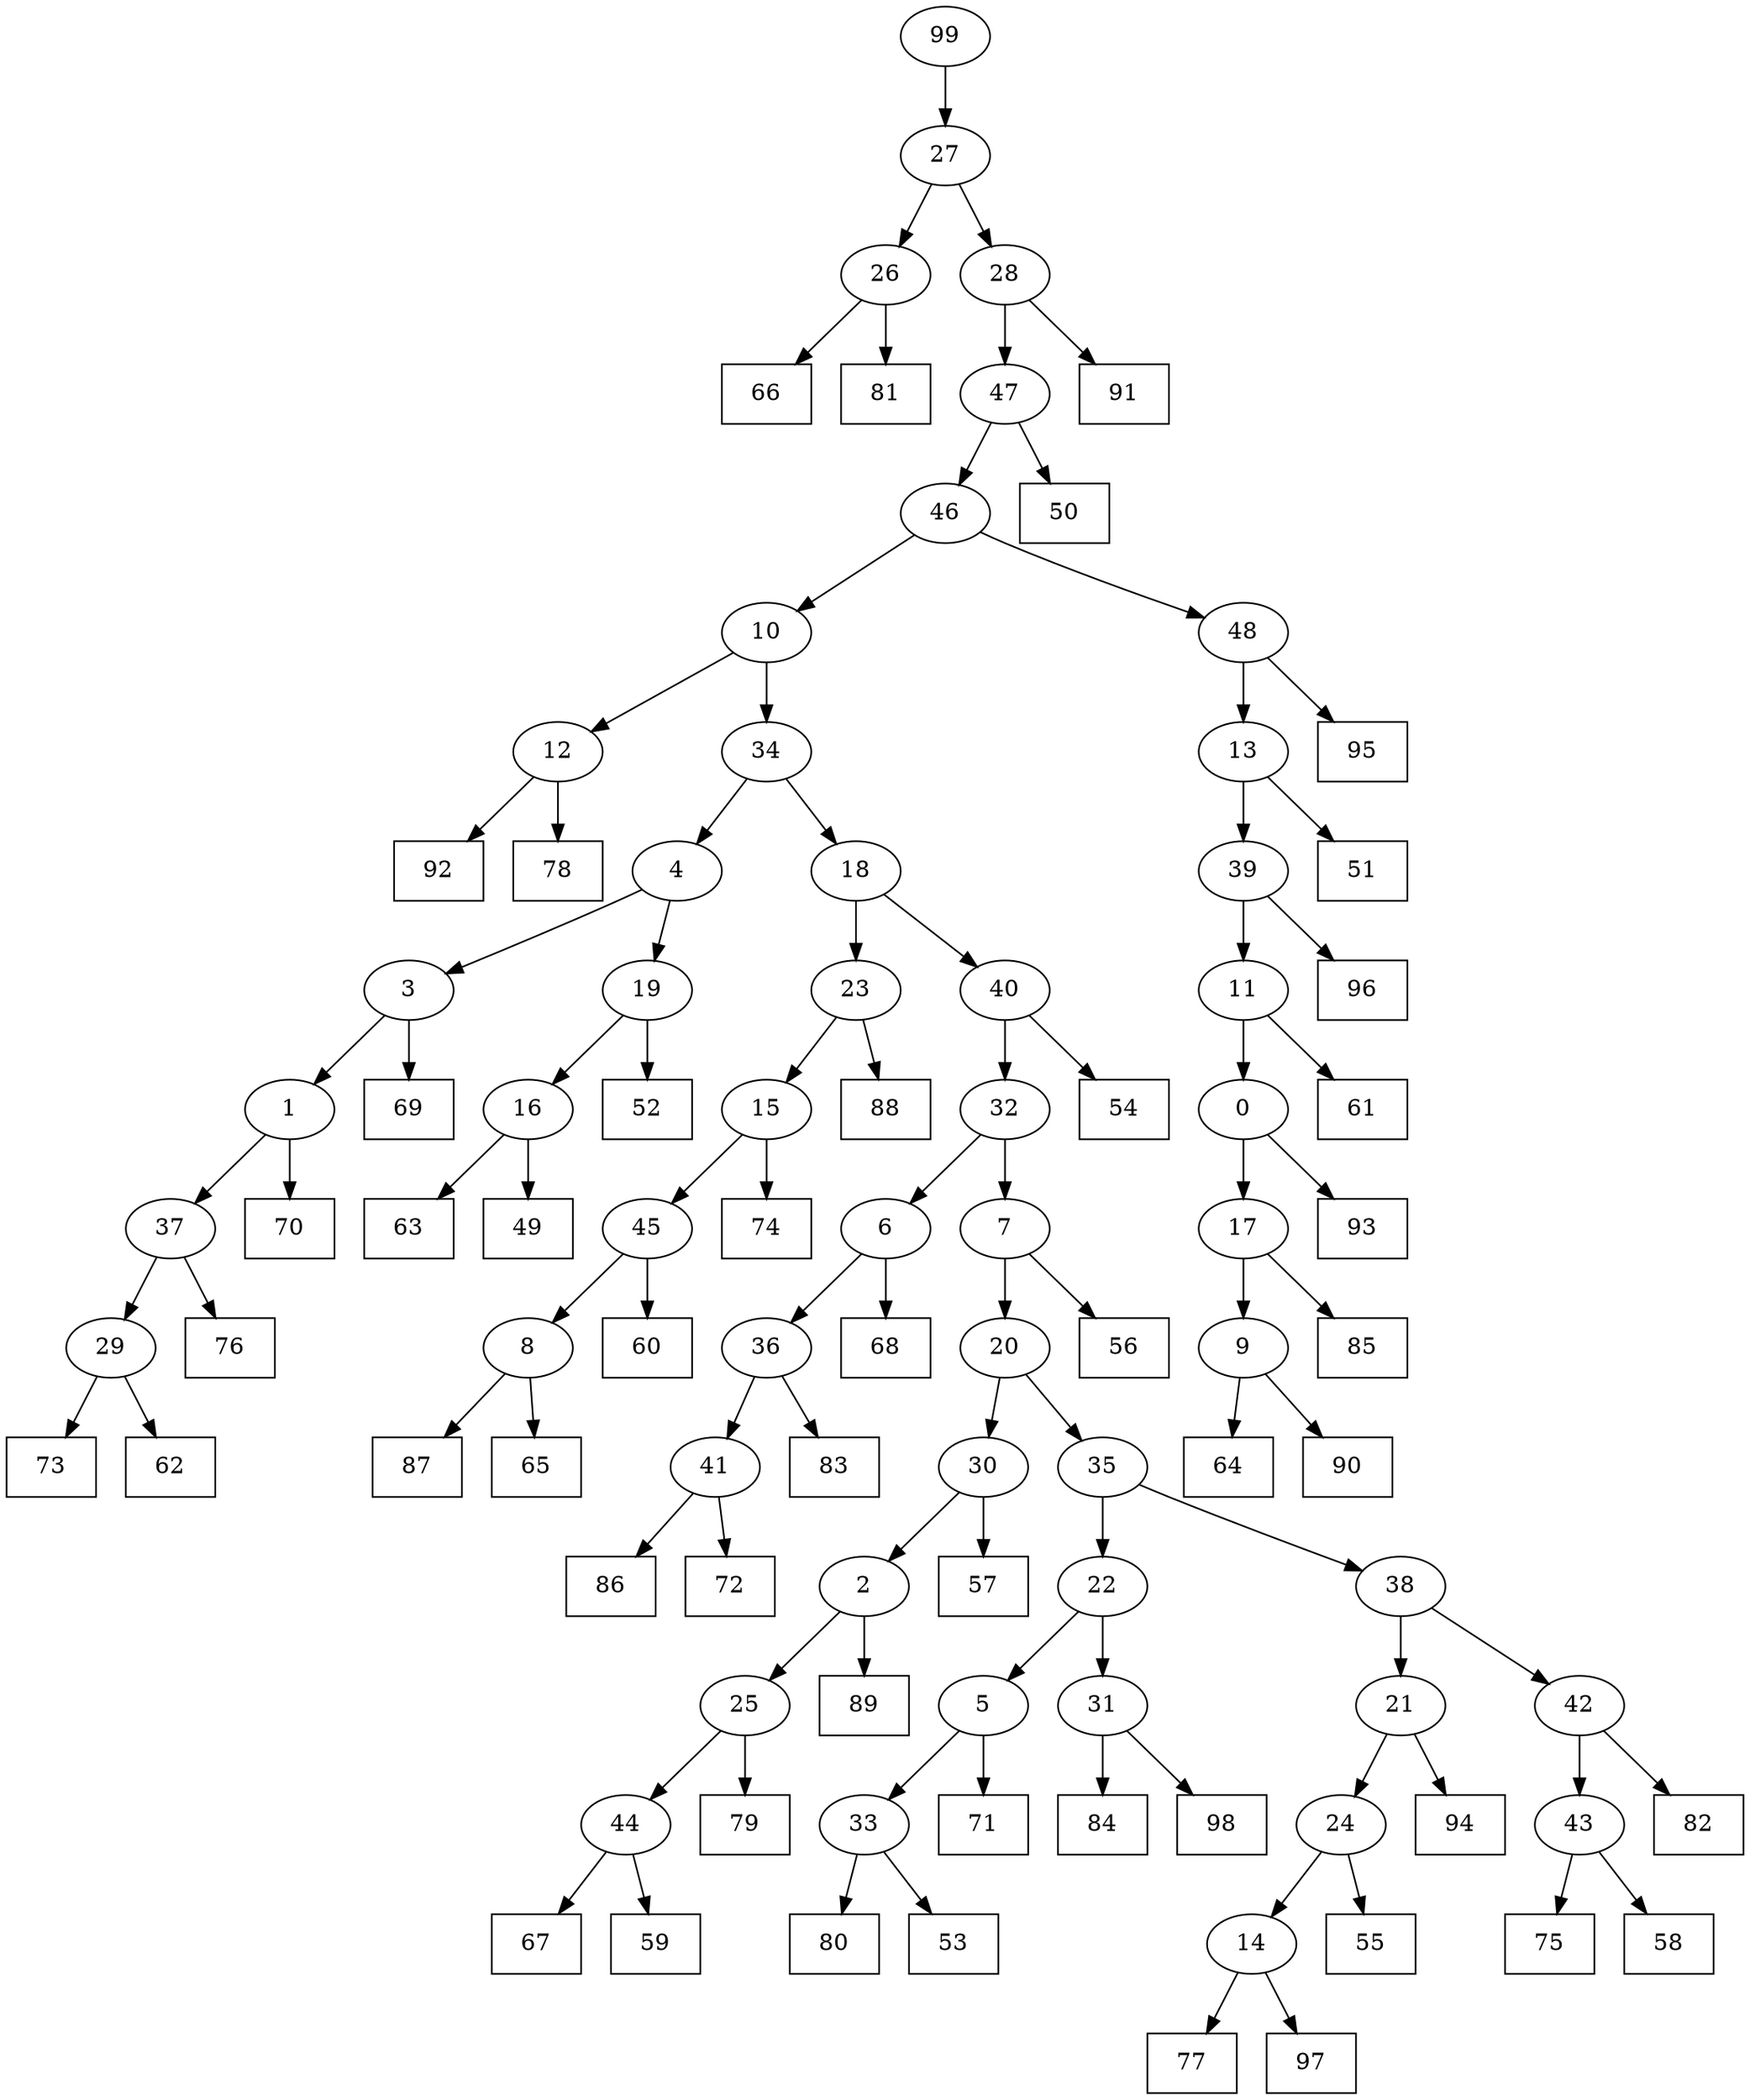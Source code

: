 digraph G {
0[label="0"];
1[label="1"];
2[label="2"];
3[label="3"];
4[label="4"];
5[label="5"];
6[label="6"];
7[label="7"];
8[label="8"];
9[label="9"];
10[label="10"];
11[label="11"];
12[label="12"];
13[label="13"];
14[label="14"];
15[label="15"];
16[label="16"];
17[label="17"];
18[label="18"];
19[label="19"];
20[label="20"];
21[label="21"];
22[label="22"];
23[label="23"];
24[label="24"];
25[label="25"];
26[label="26"];
27[label="27"];
28[label="28"];
29[label="29"];
30[label="30"];
31[label="31"];
32[label="32"];
33[label="33"];
34[label="34"];
35[label="35"];
36[label="36"];
37[label="37"];
38[label="38"];
39[label="39"];
40[label="40"];
41[label="41"];
42[label="42"];
43[label="43"];
44[label="44"];
45[label="45"];
46[label="46"];
47[label="47"];
48[label="48"];
49[shape=box,label="77"];
50[shape=box,label="73"];
51[shape=box,label="70"];
52[shape=box,label="95"];
53[shape=box,label="61"];
54[shape=box,label="60"];
55[shape=box,label="87"];
56[shape=box,label="67"];
57[shape=box,label="84"];
58[shape=box,label="54"];
59[shape=box,label="75"];
60[shape=box,label="57"];
61[shape=box,label="65"];
62[shape=box,label="64"];
63[shape=box,label="74"];
64[shape=box,label="93"];
65[shape=box,label="66"];
66[shape=box,label="76"];
67[shape=box,label="81"];
68[shape=box,label="92"];
69[shape=box,label="83"];
70[shape=box,label="80"];
71[shape=box,label="96"];
72[shape=box,label="88"];
73[shape=box,label="71"];
74[shape=box,label="51"];
75[shape=box,label="63"];
76[shape=box,label="68"];
77[shape=box,label="52"];
78[shape=box,label="56"];
79[shape=box,label="98"];
80[shape=box,label="86"];
81[shape=box,label="50"];
82[shape=box,label="59"];
83[shape=box,label="78"];
84[shape=box,label="91"];
85[shape=box,label="58"];
86[shape=box,label="85"];
87[shape=box,label="94"];
88[shape=box,label="90"];
89[shape=box,label="72"];
90[shape=box,label="97"];
91[shape=box,label="79"];
92[shape=box,label="89"];
93[shape=box,label="55"];
94[shape=box,label="62"];
95[shape=box,label="49"];
96[shape=box,label="69"];
97[shape=box,label="82"];
98[shape=box,label="53"];
99[label="99"];
17->9 ;
16->75 ;
9->88 ;
8->61 ;
5->73 ;
45->54 ;
29->50 ;
43->85 ;
26->65 ;
17->86 ;
0->64 ;
9->62 ;
29->94 ;
43->59 ;
15->45 ;
37->66 ;
14->49 ;
19->77 ;
99->27 ;
44->82 ;
16->95 ;
30->60 ;
41->89 ;
6->36 ;
36->69 ;
1->37 ;
33->70 ;
35->38 ;
44->56 ;
11->0 ;
20->30 ;
20->35 ;
6->76 ;
37->29 ;
4->19 ;
19->16 ;
25->91 ;
27->28 ;
28->84 ;
10->34 ;
48->13 ;
31->79 ;
40->58 ;
39->71 ;
34->4 ;
4->3 ;
3->96 ;
11->53 ;
24->93 ;
46->10 ;
21->24 ;
28->47 ;
47->81 ;
1->51 ;
30->2 ;
2->92 ;
2->25 ;
7->20 ;
3->1 ;
25->44 ;
47->46 ;
46->48 ;
14->90 ;
42->43 ;
5->33 ;
33->98 ;
13->74 ;
40->32 ;
32->6 ;
38->42 ;
18->40 ;
38->21 ;
21->87 ;
15->63 ;
45->8 ;
8->55 ;
42->97 ;
10->12 ;
12->83 ;
12->68 ;
27->26 ;
26->67 ;
23->15 ;
22->31 ;
31->57 ;
24->14 ;
13->39 ;
39->11 ;
48->52 ;
32->7 ;
7->78 ;
34->18 ;
18->23 ;
23->72 ;
0->17 ;
35->22 ;
22->5 ;
36->41 ;
41->80 ;
}

